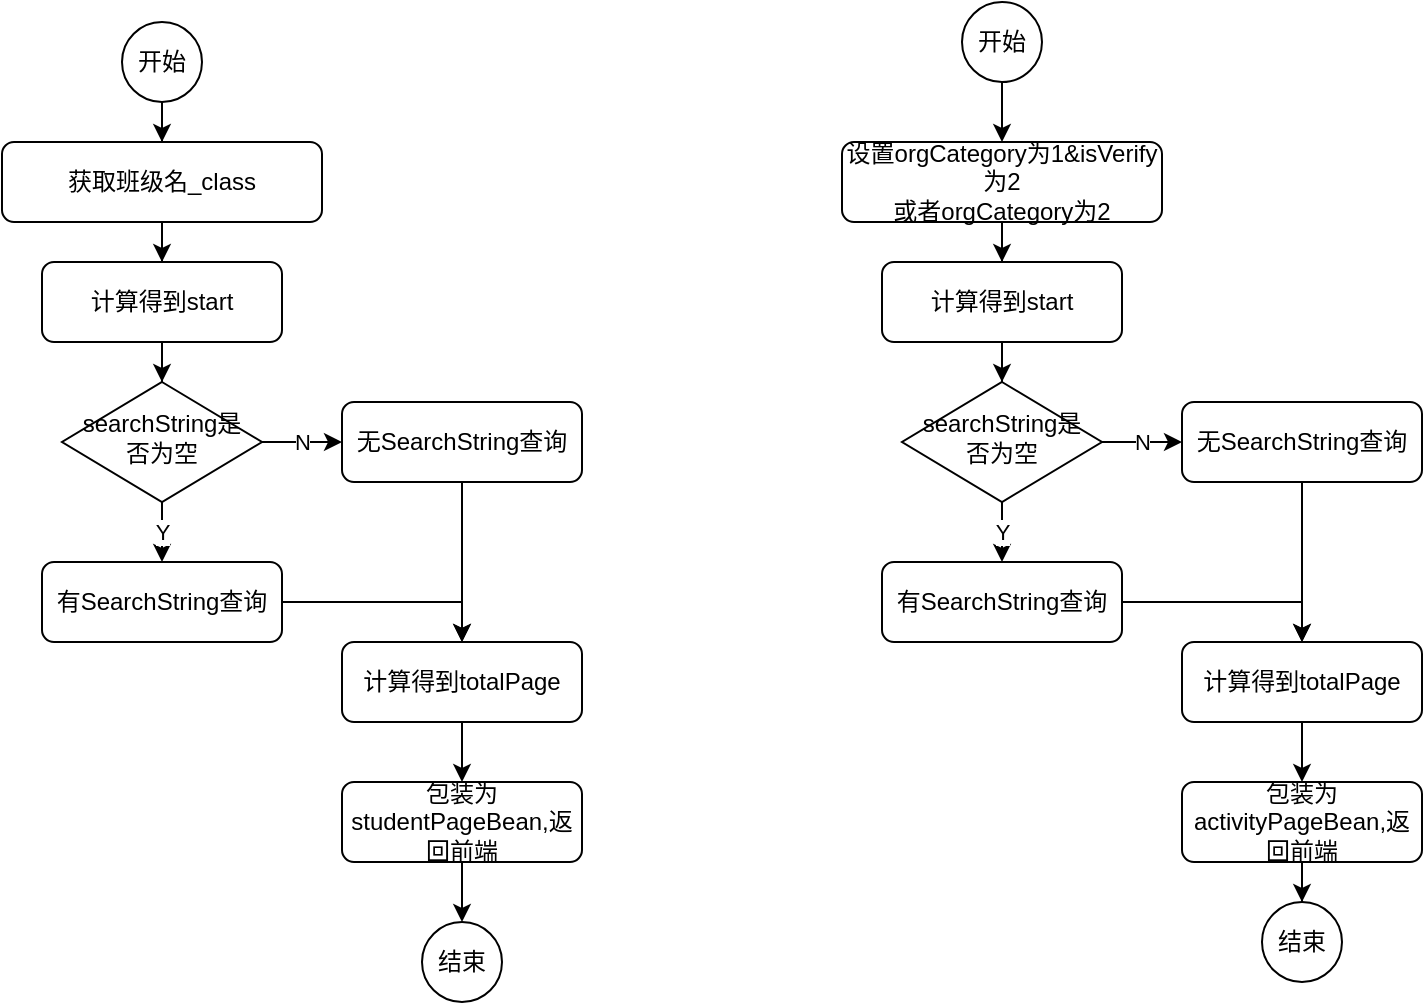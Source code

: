 <mxfile version="13.5.1" type="device"><diagram id="C5RBs43oDa-KdzZeNtuy" name="Page-1"><mxGraphModel dx="1264" dy="601" grid="1" gridSize="10" guides="1" tooltips="1" connect="1" arrows="1" fold="1" page="1" pageScale="1" pageWidth="827" pageHeight="1169" math="0" shadow="0"><root><mxCell id="WIyWlLk6GJQsqaUBKTNV-0"/><mxCell id="WIyWlLk6GJQsqaUBKTNV-1" parent="WIyWlLk6GJQsqaUBKTNV-0"/><mxCell id="SjBN4fUcgyFX0EQXi9fA-0" style="edgeStyle=orthogonalEdgeStyle;rounded=0;orthogonalLoop=1;jettySize=auto;html=1;" parent="WIyWlLk6GJQsqaUBKTNV-1" source="SjBN4fUcgyFX0EQXi9fA-1" target="SjBN4fUcgyFX0EQXi9fA-8" edge="1"><mxGeometry relative="1" as="geometry"/></mxCell><mxCell id="SjBN4fUcgyFX0EQXi9fA-1" value="获取班级名_class" style="rounded=1;whiteSpace=wrap;html=1;fontSize=12;glass=0;strokeWidth=1;shadow=0;" parent="WIyWlLk6GJQsqaUBKTNV-1" vertex="1"><mxGeometry x="40" y="80" width="160" height="40" as="geometry"/></mxCell><mxCell id="SjBN4fUcgyFX0EQXi9fA-2" value="N" style="edgeStyle=orthogonalEdgeStyle;rounded=0;orthogonalLoop=1;jettySize=auto;html=1;entryX=0;entryY=0.5;entryDx=0;entryDy=0;" parent="WIyWlLk6GJQsqaUBKTNV-1" source="SjBN4fUcgyFX0EQXi9fA-4" target="SjBN4fUcgyFX0EQXi9fA-6" edge="1"><mxGeometry relative="1" as="geometry"/></mxCell><mxCell id="SjBN4fUcgyFX0EQXi9fA-3" value="Y" style="edgeStyle=orthogonalEdgeStyle;rounded=0;orthogonalLoop=1;jettySize=auto;html=1;entryX=0.5;entryY=0;entryDx=0;entryDy=0;" parent="WIyWlLk6GJQsqaUBKTNV-1" source="SjBN4fUcgyFX0EQXi9fA-4" target="SjBN4fUcgyFX0EQXi9fA-10" edge="1"><mxGeometry relative="1" as="geometry"><mxPoint x="120" y="320" as="targetPoint"/></mxGeometry></mxCell><mxCell id="SjBN4fUcgyFX0EQXi9fA-4" value="searchString是否为空" style="rhombus;whiteSpace=wrap;html=1;shadow=0;fontFamily=Helvetica;fontSize=12;align=center;strokeWidth=1;spacing=6;spacingTop=-4;" parent="WIyWlLk6GJQsqaUBKTNV-1" vertex="1"><mxGeometry x="70" y="200" width="100" height="60" as="geometry"/></mxCell><mxCell id="SjBN4fUcgyFX0EQXi9fA-5" style="edgeStyle=orthogonalEdgeStyle;rounded=0;orthogonalLoop=1;jettySize=auto;html=1;" parent="WIyWlLk6GJQsqaUBKTNV-1" source="SjBN4fUcgyFX0EQXi9fA-6" target="SjBN4fUcgyFX0EQXi9fA-12" edge="1"><mxGeometry relative="1" as="geometry"/></mxCell><mxCell id="SjBN4fUcgyFX0EQXi9fA-6" value="无SearchString查询" style="rounded=1;whiteSpace=wrap;html=1;fontSize=12;glass=0;strokeWidth=1;shadow=0;" parent="WIyWlLk6GJQsqaUBKTNV-1" vertex="1"><mxGeometry x="210" y="210" width="120" height="40" as="geometry"/></mxCell><mxCell id="SjBN4fUcgyFX0EQXi9fA-7" style="edgeStyle=orthogonalEdgeStyle;rounded=0;orthogonalLoop=1;jettySize=auto;html=1;" parent="WIyWlLk6GJQsqaUBKTNV-1" source="SjBN4fUcgyFX0EQXi9fA-8" target="SjBN4fUcgyFX0EQXi9fA-4" edge="1"><mxGeometry relative="1" as="geometry"/></mxCell><mxCell id="SjBN4fUcgyFX0EQXi9fA-8" value="计算得到start" style="rounded=1;whiteSpace=wrap;html=1;fontSize=12;glass=0;strokeWidth=1;shadow=0;" parent="WIyWlLk6GJQsqaUBKTNV-1" vertex="1"><mxGeometry x="60" y="140" width="120" height="40" as="geometry"/></mxCell><mxCell id="SjBN4fUcgyFX0EQXi9fA-9" style="edgeStyle=orthogonalEdgeStyle;rounded=0;orthogonalLoop=1;jettySize=auto;html=1;entryX=0.5;entryY=0;entryDx=0;entryDy=0;" parent="WIyWlLk6GJQsqaUBKTNV-1" source="SjBN4fUcgyFX0EQXi9fA-10" target="SjBN4fUcgyFX0EQXi9fA-12" edge="1"><mxGeometry relative="1" as="geometry"/></mxCell><mxCell id="SjBN4fUcgyFX0EQXi9fA-10" value="有SearchString查询" style="rounded=1;whiteSpace=wrap;html=1;fontSize=12;glass=0;strokeWidth=1;shadow=0;" parent="WIyWlLk6GJQsqaUBKTNV-1" vertex="1"><mxGeometry x="60" y="290" width="120" height="40" as="geometry"/></mxCell><mxCell id="SjBN4fUcgyFX0EQXi9fA-11" style="edgeStyle=orthogonalEdgeStyle;rounded=0;orthogonalLoop=1;jettySize=auto;html=1;entryX=0.5;entryY=0;entryDx=0;entryDy=0;" parent="WIyWlLk6GJQsqaUBKTNV-1" source="SjBN4fUcgyFX0EQXi9fA-12" target="SjBN4fUcgyFX0EQXi9fA-13" edge="1"><mxGeometry relative="1" as="geometry"/></mxCell><mxCell id="SjBN4fUcgyFX0EQXi9fA-12" value="计算得到totalPage" style="rounded=1;whiteSpace=wrap;html=1;fontSize=12;glass=0;strokeWidth=1;shadow=0;" parent="WIyWlLk6GJQsqaUBKTNV-1" vertex="1"><mxGeometry x="210" y="330" width="120" height="40" as="geometry"/></mxCell><mxCell id="YmIaAVKvMig2jvR1Rsol-4" style="edgeStyle=orthogonalEdgeStyle;rounded=0;orthogonalLoop=1;jettySize=auto;html=1;entryX=0.5;entryY=0;entryDx=0;entryDy=0;" edge="1" parent="WIyWlLk6GJQsqaUBKTNV-1" source="SjBN4fUcgyFX0EQXi9fA-13" target="YmIaAVKvMig2jvR1Rsol-2"><mxGeometry relative="1" as="geometry"/></mxCell><mxCell id="SjBN4fUcgyFX0EQXi9fA-13" value="包装为studentPageBean,返回前端" style="rounded=1;whiteSpace=wrap;html=1;fontSize=12;glass=0;strokeWidth=1;shadow=0;" parent="WIyWlLk6GJQsqaUBKTNV-1" vertex="1"><mxGeometry x="210" y="400" width="120" height="40" as="geometry"/></mxCell><mxCell id="SjBN4fUcgyFX0EQXi9fA-14" style="edgeStyle=orthogonalEdgeStyle;rounded=0;orthogonalLoop=1;jettySize=auto;html=1;" parent="WIyWlLk6GJQsqaUBKTNV-1" source="SjBN4fUcgyFX0EQXi9fA-15" target="SjBN4fUcgyFX0EQXi9fA-22" edge="1"><mxGeometry relative="1" as="geometry"/></mxCell><mxCell id="SjBN4fUcgyFX0EQXi9fA-15" value="设置orgCategory为1&amp;amp;isVerify为2&lt;br&gt;或者orgCategory为2" style="rounded=1;whiteSpace=wrap;html=1;fontSize=12;glass=0;strokeWidth=1;shadow=0;" parent="WIyWlLk6GJQsqaUBKTNV-1" vertex="1"><mxGeometry x="460" y="80" width="160" height="40" as="geometry"/></mxCell><mxCell id="SjBN4fUcgyFX0EQXi9fA-16" value="N" style="edgeStyle=orthogonalEdgeStyle;rounded=0;orthogonalLoop=1;jettySize=auto;html=1;entryX=0;entryY=0.5;entryDx=0;entryDy=0;" parent="WIyWlLk6GJQsqaUBKTNV-1" source="SjBN4fUcgyFX0EQXi9fA-18" target="SjBN4fUcgyFX0EQXi9fA-20" edge="1"><mxGeometry relative="1" as="geometry"/></mxCell><mxCell id="SjBN4fUcgyFX0EQXi9fA-17" value="Y" style="edgeStyle=orthogonalEdgeStyle;rounded=0;orthogonalLoop=1;jettySize=auto;html=1;entryX=0.5;entryY=0;entryDx=0;entryDy=0;" parent="WIyWlLk6GJQsqaUBKTNV-1" source="SjBN4fUcgyFX0EQXi9fA-18" target="SjBN4fUcgyFX0EQXi9fA-24" edge="1"><mxGeometry relative="1" as="geometry"><mxPoint x="540" y="320" as="targetPoint"/></mxGeometry></mxCell><mxCell id="SjBN4fUcgyFX0EQXi9fA-18" value="searchString是否为空" style="rhombus;whiteSpace=wrap;html=1;shadow=0;fontFamily=Helvetica;fontSize=12;align=center;strokeWidth=1;spacing=6;spacingTop=-4;" parent="WIyWlLk6GJQsqaUBKTNV-1" vertex="1"><mxGeometry x="490" y="200" width="100" height="60" as="geometry"/></mxCell><mxCell id="SjBN4fUcgyFX0EQXi9fA-19" style="edgeStyle=orthogonalEdgeStyle;rounded=0;orthogonalLoop=1;jettySize=auto;html=1;" parent="WIyWlLk6GJQsqaUBKTNV-1" source="SjBN4fUcgyFX0EQXi9fA-20" target="SjBN4fUcgyFX0EQXi9fA-26" edge="1"><mxGeometry relative="1" as="geometry"/></mxCell><mxCell id="SjBN4fUcgyFX0EQXi9fA-20" value="无SearchString查询" style="rounded=1;whiteSpace=wrap;html=1;fontSize=12;glass=0;strokeWidth=1;shadow=0;" parent="WIyWlLk6GJQsqaUBKTNV-1" vertex="1"><mxGeometry x="630" y="210" width="120" height="40" as="geometry"/></mxCell><mxCell id="SjBN4fUcgyFX0EQXi9fA-21" style="edgeStyle=orthogonalEdgeStyle;rounded=0;orthogonalLoop=1;jettySize=auto;html=1;" parent="WIyWlLk6GJQsqaUBKTNV-1" source="SjBN4fUcgyFX0EQXi9fA-22" target="SjBN4fUcgyFX0EQXi9fA-18" edge="1"><mxGeometry relative="1" as="geometry"/></mxCell><mxCell id="SjBN4fUcgyFX0EQXi9fA-22" value="计算得到start" style="rounded=1;whiteSpace=wrap;html=1;fontSize=12;glass=0;strokeWidth=1;shadow=0;" parent="WIyWlLk6GJQsqaUBKTNV-1" vertex="1"><mxGeometry x="480" y="140" width="120" height="40" as="geometry"/></mxCell><mxCell id="SjBN4fUcgyFX0EQXi9fA-23" style="edgeStyle=orthogonalEdgeStyle;rounded=0;orthogonalLoop=1;jettySize=auto;html=1;entryX=0.5;entryY=0;entryDx=0;entryDy=0;" parent="WIyWlLk6GJQsqaUBKTNV-1" source="SjBN4fUcgyFX0EQXi9fA-24" target="SjBN4fUcgyFX0EQXi9fA-26" edge="1"><mxGeometry relative="1" as="geometry"/></mxCell><mxCell id="SjBN4fUcgyFX0EQXi9fA-24" value="有SearchString查询" style="rounded=1;whiteSpace=wrap;html=1;fontSize=12;glass=0;strokeWidth=1;shadow=0;" parent="WIyWlLk6GJQsqaUBKTNV-1" vertex="1"><mxGeometry x="480" y="290" width="120" height="40" as="geometry"/></mxCell><mxCell id="SjBN4fUcgyFX0EQXi9fA-25" style="edgeStyle=orthogonalEdgeStyle;rounded=0;orthogonalLoop=1;jettySize=auto;html=1;entryX=0.5;entryY=0;entryDx=0;entryDy=0;" parent="WIyWlLk6GJQsqaUBKTNV-1" source="SjBN4fUcgyFX0EQXi9fA-26" target="SjBN4fUcgyFX0EQXi9fA-27" edge="1"><mxGeometry relative="1" as="geometry"/></mxCell><mxCell id="SjBN4fUcgyFX0EQXi9fA-26" value="计算得到totalPage" style="rounded=1;whiteSpace=wrap;html=1;fontSize=12;glass=0;strokeWidth=1;shadow=0;" parent="WIyWlLk6GJQsqaUBKTNV-1" vertex="1"><mxGeometry x="630" y="330" width="120" height="40" as="geometry"/></mxCell><mxCell id="YmIaAVKvMig2jvR1Rsol-5" style="edgeStyle=orthogonalEdgeStyle;rounded=0;orthogonalLoop=1;jettySize=auto;html=1;" edge="1" parent="WIyWlLk6GJQsqaUBKTNV-1" source="SjBN4fUcgyFX0EQXi9fA-27" target="YmIaAVKvMig2jvR1Rsol-3"><mxGeometry relative="1" as="geometry"/></mxCell><mxCell id="SjBN4fUcgyFX0EQXi9fA-27" value="包装为activityPageBean,返回前端" style="rounded=1;whiteSpace=wrap;html=1;fontSize=12;glass=0;strokeWidth=1;shadow=0;" parent="WIyWlLk6GJQsqaUBKTNV-1" vertex="1"><mxGeometry x="630" y="400" width="120" height="40" as="geometry"/></mxCell><mxCell id="YmIaAVKvMig2jvR1Rsol-6" style="edgeStyle=orthogonalEdgeStyle;rounded=0;orthogonalLoop=1;jettySize=auto;html=1;" edge="1" parent="WIyWlLk6GJQsqaUBKTNV-1" source="YmIaAVKvMig2jvR1Rsol-0" target="SjBN4fUcgyFX0EQXi9fA-1"><mxGeometry relative="1" as="geometry"/></mxCell><mxCell id="YmIaAVKvMig2jvR1Rsol-0" value="开始" style="ellipse;whiteSpace=wrap;html=1;aspect=fixed;" vertex="1" parent="WIyWlLk6GJQsqaUBKTNV-1"><mxGeometry x="100" y="20" width="40" height="40" as="geometry"/></mxCell><mxCell id="YmIaAVKvMig2jvR1Rsol-7" style="edgeStyle=orthogonalEdgeStyle;rounded=0;orthogonalLoop=1;jettySize=auto;html=1;" edge="1" parent="WIyWlLk6GJQsqaUBKTNV-1" source="YmIaAVKvMig2jvR1Rsol-1" target="SjBN4fUcgyFX0EQXi9fA-15"><mxGeometry relative="1" as="geometry"/></mxCell><mxCell id="YmIaAVKvMig2jvR1Rsol-1" value="开始" style="ellipse;whiteSpace=wrap;html=1;aspect=fixed;" vertex="1" parent="WIyWlLk6GJQsqaUBKTNV-1"><mxGeometry x="520" y="10" width="40" height="40" as="geometry"/></mxCell><mxCell id="YmIaAVKvMig2jvR1Rsol-2" value="结束" style="ellipse;whiteSpace=wrap;html=1;aspect=fixed;" vertex="1" parent="WIyWlLk6GJQsqaUBKTNV-1"><mxGeometry x="250" y="470" width="40" height="40" as="geometry"/></mxCell><mxCell id="YmIaAVKvMig2jvR1Rsol-3" value="结束" style="ellipse;whiteSpace=wrap;html=1;aspect=fixed;" vertex="1" parent="WIyWlLk6GJQsqaUBKTNV-1"><mxGeometry x="670" y="460" width="40" height="40" as="geometry"/></mxCell></root></mxGraphModel></diagram></mxfile>